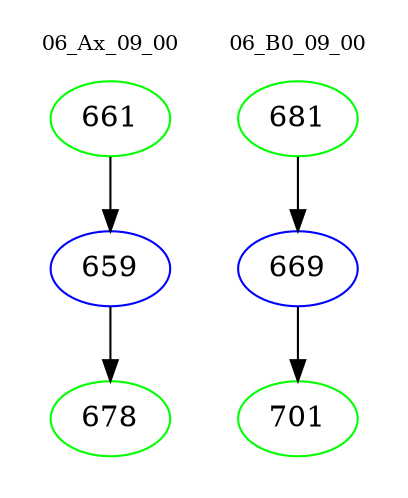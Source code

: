 digraph{
subgraph cluster_0 {
color = white
label = "06_Ax_09_00";
fontsize=10;
T0_661 [label="661", color="green"]
T0_661 -> T0_659 [color="black"]
T0_659 [label="659", color="blue"]
T0_659 -> T0_678 [color="black"]
T0_678 [label="678", color="green"]
}
subgraph cluster_1 {
color = white
label = "06_B0_09_00";
fontsize=10;
T1_681 [label="681", color="green"]
T1_681 -> T1_669 [color="black"]
T1_669 [label="669", color="blue"]
T1_669 -> T1_701 [color="black"]
T1_701 [label="701", color="green"]
}
}
